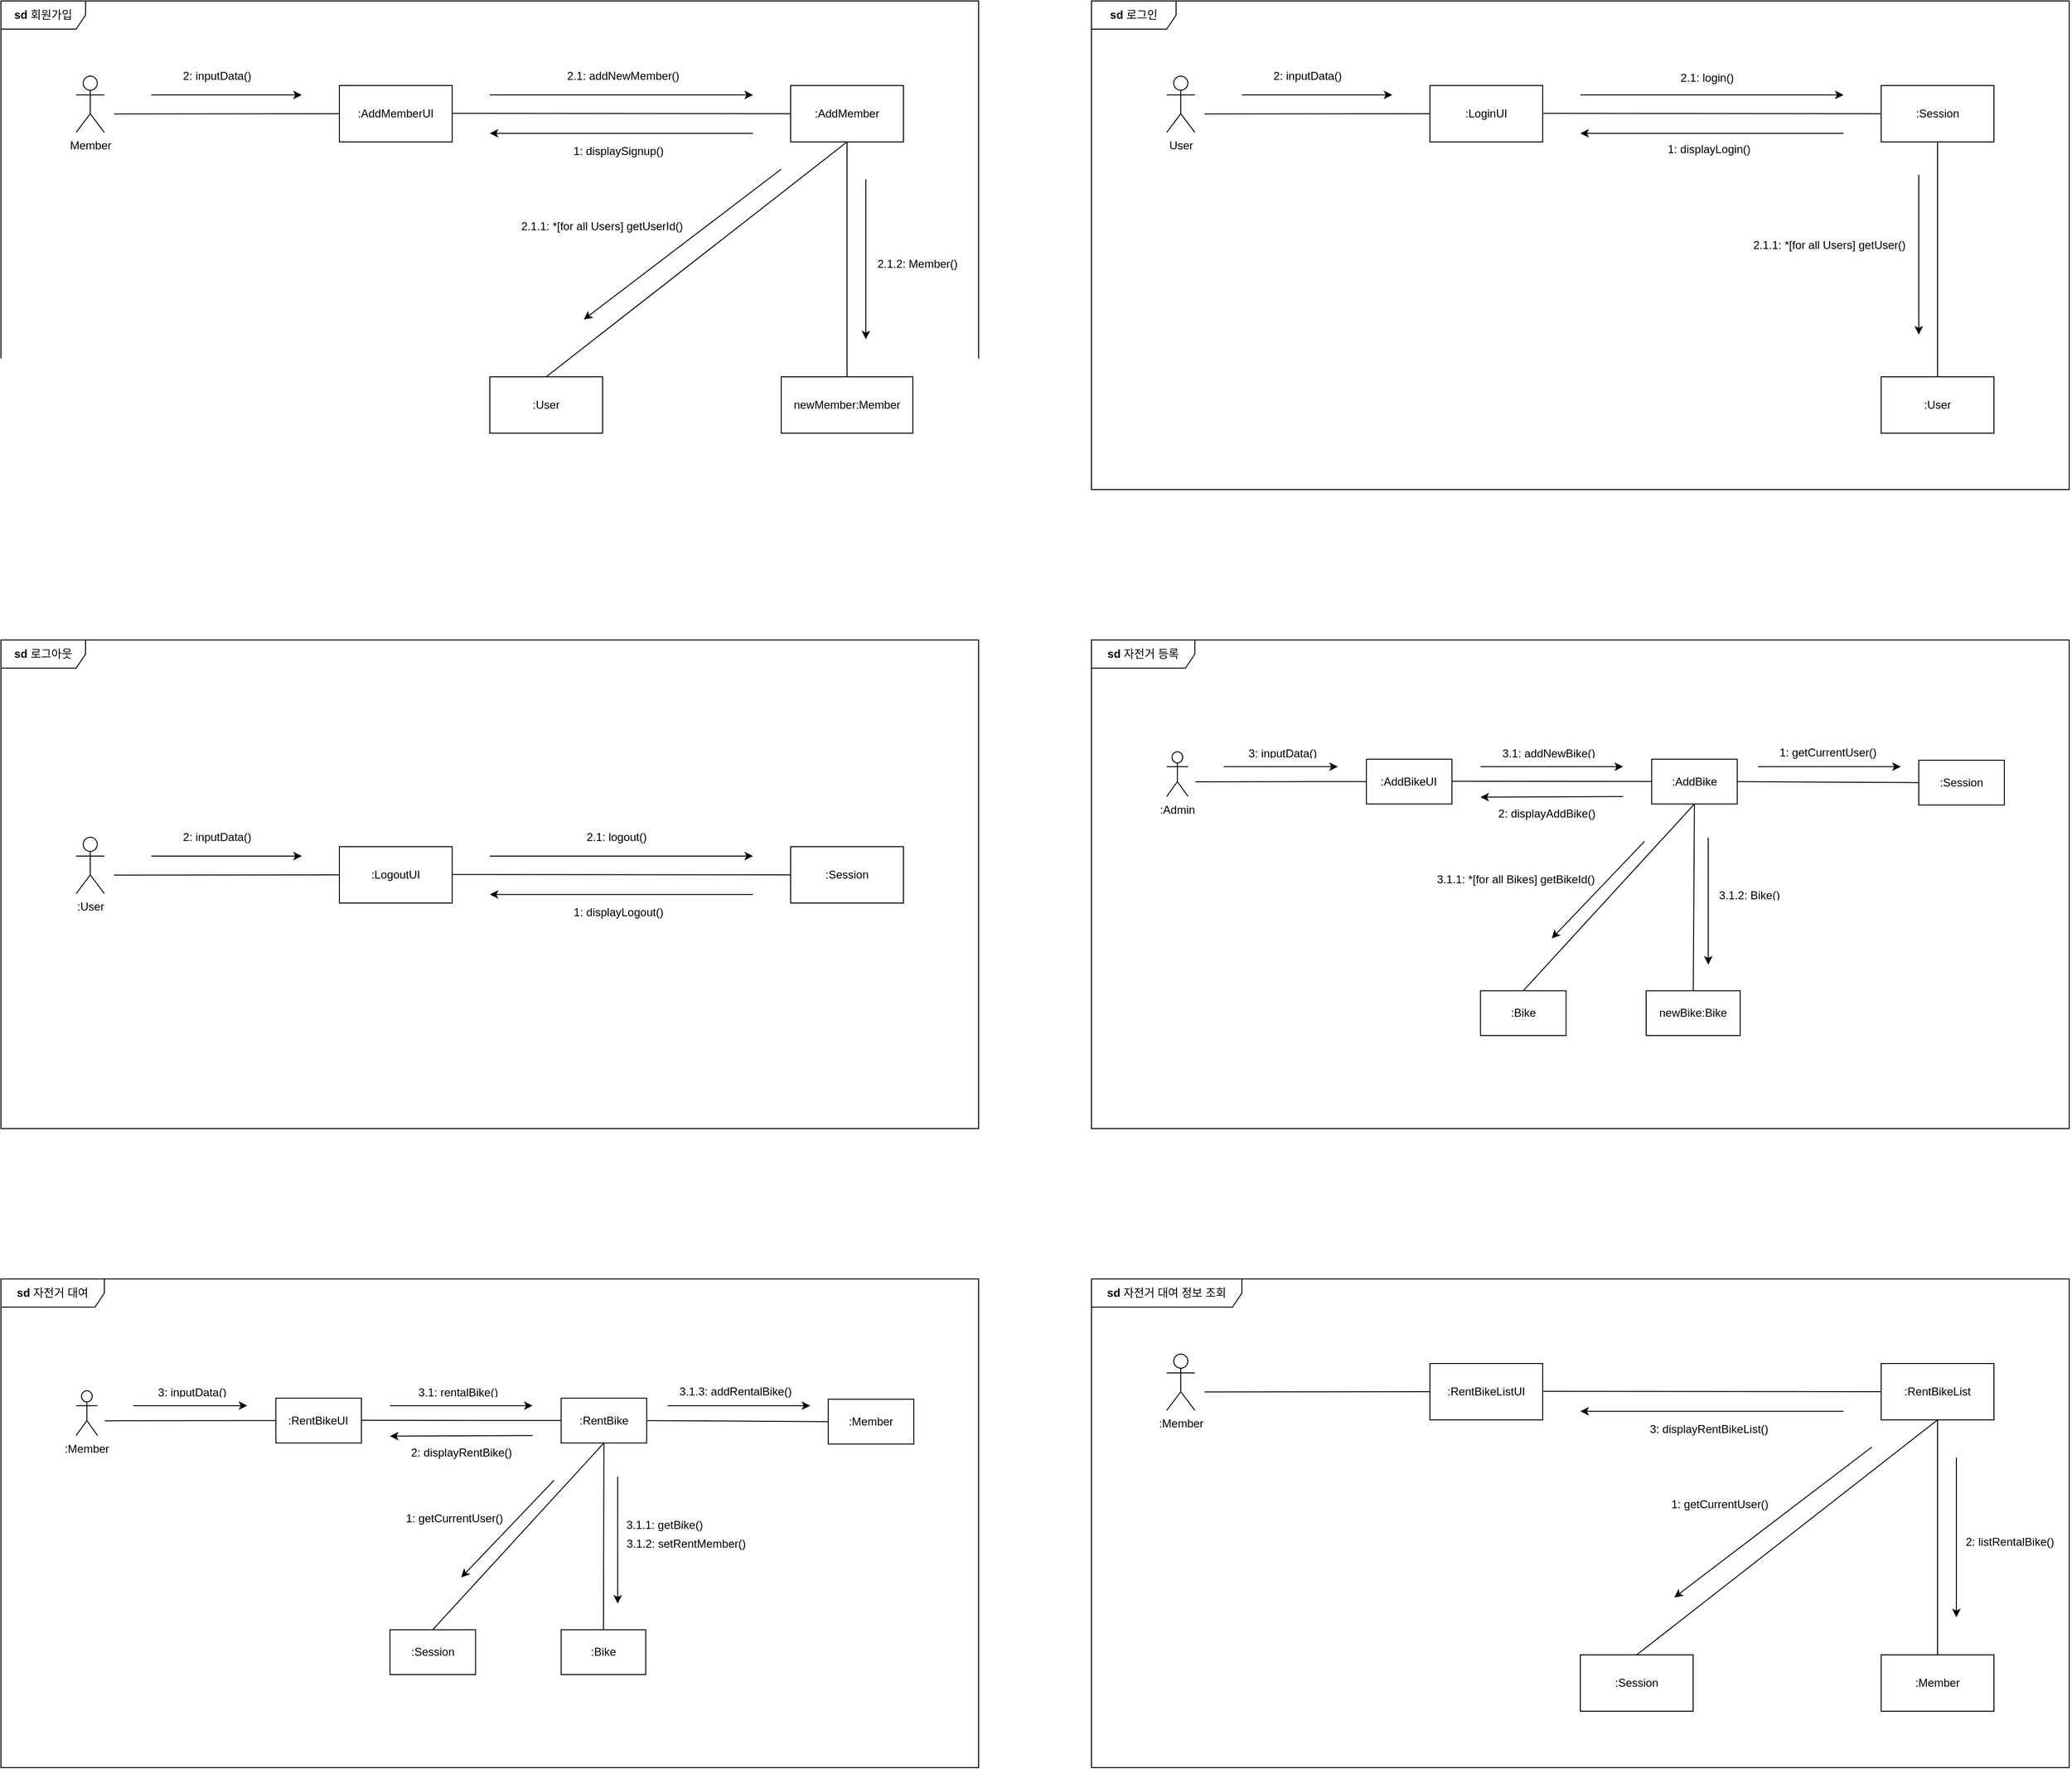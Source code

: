 <mxfile version="27.0.4">
  <diagram name="Page-1" id="929967ad-93f9-6ef4-fab6-5d389245f69c">
    <mxGraphModel dx="3488" dy="2144" grid="1" gridSize="10" guides="1" tooltips="1" connect="1" arrows="1" fold="1" page="1" pageScale="1.5" pageWidth="1700" pageHeight="1500" background="none" math="0" shadow="0">
      <root>
        <mxCell id="0" style=";html=1;" />
        <mxCell id="1" style=";html=1;" parent="0" />
        <mxCell id="5Dsq9sax4IMBlSlcCFGJ-1" value="Member&lt;br&gt;&lt;div&gt;&lt;br&gt;&lt;/div&gt;" style="shape=umlActor;verticalLabelPosition=bottom;verticalAlign=top;html=1;outlineConnect=0;" vertex="1" parent="1">
          <mxGeometry x="240" y="240" width="30" height="60" as="geometry" />
        </mxCell>
        <mxCell id="5Dsq9sax4IMBlSlcCFGJ-3" value=":AddMemberUI" style="rounded=0;whiteSpace=wrap;html=1;" vertex="1" parent="1">
          <mxGeometry x="520" y="250" width="120" height="60" as="geometry" />
        </mxCell>
        <mxCell id="5Dsq9sax4IMBlSlcCFGJ-4" value=":AddMember" style="rounded=0;whiteSpace=wrap;html=1;" vertex="1" parent="1">
          <mxGeometry x="1000" y="250" width="120" height="60" as="geometry" />
        </mxCell>
        <mxCell id="5Dsq9sax4IMBlSlcCFGJ-5" value=":User" style="rounded=0;whiteSpace=wrap;html=1;" vertex="1" parent="1">
          <mxGeometry x="680" y="560" width="120" height="60" as="geometry" />
        </mxCell>
        <mxCell id="5Dsq9sax4IMBlSlcCFGJ-6" value="newMember:Member" style="rounded=0;whiteSpace=wrap;html=1;" vertex="1" parent="1">
          <mxGeometry x="990" y="560" width="140" height="60" as="geometry" />
        </mxCell>
        <mxCell id="5Dsq9sax4IMBlSlcCFGJ-7" value="" style="endArrow=none;html=1;rounded=0;entryX=0.11;entryY=0.285;entryDx=0;entryDy=0;entryPerimeter=0;exitX=0;exitY=0.5;exitDx=0;exitDy=0;" edge="1" parent="1" source="5Dsq9sax4IMBlSlcCFGJ-3">
          <mxGeometry width="50" height="50" relative="1" as="geometry">
            <mxPoint x="630" y="410" as="sourcePoint" />
            <mxPoint x="280.2" y="280.25" as="targetPoint" />
          </mxGeometry>
        </mxCell>
        <mxCell id="5Dsq9sax4IMBlSlcCFGJ-8" value="" style="endArrow=none;html=1;rounded=0;entryX=0.11;entryY=0.285;entryDx=0;entryDy=0;entryPerimeter=0;" edge="1" parent="1" source="5Dsq9sax4IMBlSlcCFGJ-4">
          <mxGeometry width="50" height="50" relative="1" as="geometry">
            <mxPoint x="880" y="279.57" as="sourcePoint" />
            <mxPoint x="640" y="279.57" as="targetPoint" />
          </mxGeometry>
        </mxCell>
        <mxCell id="5Dsq9sax4IMBlSlcCFGJ-9" value="" style="endArrow=none;html=1;rounded=0;entryX=0.5;entryY=0;entryDx=0;entryDy=0;" edge="1" parent="1" target="5Dsq9sax4IMBlSlcCFGJ-5">
          <mxGeometry width="50" height="50" relative="1" as="geometry">
            <mxPoint x="1060" y="310" as="sourcePoint" />
            <mxPoint x="650" y="289.57" as="targetPoint" />
          </mxGeometry>
        </mxCell>
        <mxCell id="5Dsq9sax4IMBlSlcCFGJ-10" value="" style="endArrow=none;html=1;rounded=0;exitX=0.5;exitY=1;exitDx=0;exitDy=0;" edge="1" parent="1" source="5Dsq9sax4IMBlSlcCFGJ-4" target="5Dsq9sax4IMBlSlcCFGJ-6">
          <mxGeometry width="50" height="50" relative="1" as="geometry">
            <mxPoint x="1070" y="320" as="sourcePoint" />
            <mxPoint x="750" y="570" as="targetPoint" />
          </mxGeometry>
        </mxCell>
        <mxCell id="5Dsq9sax4IMBlSlcCFGJ-21" value="" style="endArrow=classic;html=1;rounded=0;movable=1;resizable=1;rotatable=1;deletable=1;editable=1;locked=0;connectable=1;" edge="1" parent="1">
          <mxGeometry width="50" height="50" relative="1" as="geometry">
            <mxPoint x="320" y="260" as="sourcePoint" />
            <mxPoint x="480" y="260" as="targetPoint" />
          </mxGeometry>
        </mxCell>
        <mxCell id="5Dsq9sax4IMBlSlcCFGJ-22" value="" style="endArrow=classic;html=1;rounded=0;movable=1;resizable=1;rotatable=1;deletable=1;editable=1;locked=0;connectable=1;" edge="1" parent="1">
          <mxGeometry width="50" height="50" relative="1" as="geometry">
            <mxPoint x="680" y="260" as="sourcePoint" />
            <mxPoint x="960" y="260" as="targetPoint" />
          </mxGeometry>
        </mxCell>
        <mxCell id="5Dsq9sax4IMBlSlcCFGJ-23" value="" style="endArrow=classic;html=1;rounded=0;movable=1;resizable=1;rotatable=1;deletable=1;editable=1;locked=0;connectable=1;" edge="1" parent="1">
          <mxGeometry width="50" height="50" relative="1" as="geometry">
            <mxPoint x="960" y="300.87" as="sourcePoint" />
            <mxPoint x="680" y="300.87" as="targetPoint" />
          </mxGeometry>
        </mxCell>
        <mxCell id="5Dsq9sax4IMBlSlcCFGJ-24" value="" style="endArrow=classic;html=1;rounded=0;movable=1;resizable=1;rotatable=1;deletable=1;editable=1;locked=0;connectable=1;" edge="1" parent="1">
          <mxGeometry width="50" height="50" relative="1" as="geometry">
            <mxPoint x="990" y="339.0" as="sourcePoint" />
            <mxPoint x="780" y="499" as="targetPoint" />
          </mxGeometry>
        </mxCell>
        <mxCell id="5Dsq9sax4IMBlSlcCFGJ-25" value="" style="endArrow=classic;html=1;rounded=0;movable=1;resizable=1;rotatable=1;deletable=1;editable=1;locked=0;connectable=1;" edge="1" parent="1">
          <mxGeometry width="50" height="50" relative="1" as="geometry">
            <mxPoint x="1080" y="350.0" as="sourcePoint" />
            <mxPoint x="1080" y="520" as="targetPoint" />
          </mxGeometry>
        </mxCell>
        <mxCell id="5Dsq9sax4IMBlSlcCFGJ-28" value="&lt;b&gt;sd &lt;/b&gt;회원가입" style="shape=umlFrame;whiteSpace=wrap;html=1;pointerEvents=0;width=90;height=30;" vertex="1" parent="1">
          <mxGeometry x="160" y="160" width="1040" height="520" as="geometry" />
        </mxCell>
        <UserObject label="2: inputData()" placeholders="1" name="Variable" id="5Dsq9sax4IMBlSlcCFGJ-29">
          <mxCell style="text;html=1;strokeColor=none;fillColor=none;align=center;verticalAlign=middle;whiteSpace=wrap;overflow=hidden;" vertex="1" parent="1">
            <mxGeometry x="350" y="230" width="80" height="20" as="geometry" />
          </mxCell>
        </UserObject>
        <UserObject label="2.1: addNewMember()" placeholders="1" name="Variable" id="5Dsq9sax4IMBlSlcCFGJ-31">
          <mxCell style="text;html=1;strokeColor=none;fillColor=none;align=center;verticalAlign=middle;whiteSpace=wrap;overflow=hidden;" vertex="1" parent="1">
            <mxGeometry x="757" y="230" width="130" height="20" as="geometry" />
          </mxCell>
        </UserObject>
        <UserObject label="1: displaySignup()" placeholders="1" name="Variable" id="5Dsq9sax4IMBlSlcCFGJ-33">
          <mxCell style="text;html=1;strokeColor=none;fillColor=none;align=center;verticalAlign=middle;whiteSpace=wrap;overflow=hidden;" vertex="1" parent="1">
            <mxGeometry x="752" y="310" width="130" height="20" as="geometry" />
          </mxCell>
        </UserObject>
        <UserObject label="2.1.1: *[for all Users] getUserId()" placeholders="1" name="Variable" id="5Dsq9sax4IMBlSlcCFGJ-35">
          <mxCell style="text;html=1;strokeColor=none;fillColor=none;align=center;verticalAlign=middle;whiteSpace=wrap;overflow=hidden;" vertex="1" parent="1">
            <mxGeometry x="712" y="390" width="175" height="20" as="geometry" />
          </mxCell>
        </UserObject>
        <UserObject label="2.1.2: Member()" placeholders="1" name="Variable" id="5Dsq9sax4IMBlSlcCFGJ-38">
          <mxCell style="text;html=1;strokeColor=none;fillColor=none;align=center;verticalAlign=middle;whiteSpace=wrap;overflow=hidden;" vertex="1" parent="1">
            <mxGeometry x="1070" y="430" width="130" height="20" as="geometry" />
          </mxCell>
        </UserObject>
        <mxCell id="5Dsq9sax4IMBlSlcCFGJ-85" value="User&lt;br&gt;&lt;div&gt;&lt;br&gt;&lt;/div&gt;" style="shape=umlActor;verticalLabelPosition=bottom;verticalAlign=top;html=1;outlineConnect=0;" vertex="1" parent="1">
          <mxGeometry x="1400" y="240" width="30" height="60" as="geometry" />
        </mxCell>
        <mxCell id="5Dsq9sax4IMBlSlcCFGJ-86" value=":LoginUI" style="rounded=0;whiteSpace=wrap;html=1;" vertex="1" parent="1">
          <mxGeometry x="1680" y="250" width="120" height="60" as="geometry" />
        </mxCell>
        <mxCell id="5Dsq9sax4IMBlSlcCFGJ-87" value=":Session" style="rounded=0;whiteSpace=wrap;html=1;" vertex="1" parent="1">
          <mxGeometry x="2160" y="250" width="120" height="60" as="geometry" />
        </mxCell>
        <mxCell id="5Dsq9sax4IMBlSlcCFGJ-89" value=":User" style="rounded=0;whiteSpace=wrap;html=1;" vertex="1" parent="1">
          <mxGeometry x="2160" y="560" width="120" height="60" as="geometry" />
        </mxCell>
        <mxCell id="5Dsq9sax4IMBlSlcCFGJ-90" value="" style="endArrow=none;html=1;rounded=0;entryX=0.11;entryY=0.285;entryDx=0;entryDy=0;entryPerimeter=0;exitX=0;exitY=0.5;exitDx=0;exitDy=0;" edge="1" parent="1" source="5Dsq9sax4IMBlSlcCFGJ-86">
          <mxGeometry width="50" height="50" relative="1" as="geometry">
            <mxPoint x="1790" y="410" as="sourcePoint" />
            <mxPoint x="1440.2" y="280.25" as="targetPoint" />
          </mxGeometry>
        </mxCell>
        <mxCell id="5Dsq9sax4IMBlSlcCFGJ-91" value="" style="endArrow=none;html=1;rounded=0;entryX=0.11;entryY=0.285;entryDx=0;entryDy=0;entryPerimeter=0;" edge="1" parent="1" source="5Dsq9sax4IMBlSlcCFGJ-87">
          <mxGeometry width="50" height="50" relative="1" as="geometry">
            <mxPoint x="2040" y="279.57" as="sourcePoint" />
            <mxPoint x="1800" y="279.57" as="targetPoint" />
          </mxGeometry>
        </mxCell>
        <mxCell id="5Dsq9sax4IMBlSlcCFGJ-93" value="" style="endArrow=none;html=1;rounded=0;exitX=0.5;exitY=1;exitDx=0;exitDy=0;" edge="1" parent="1" source="5Dsq9sax4IMBlSlcCFGJ-87" target="5Dsq9sax4IMBlSlcCFGJ-89">
          <mxGeometry width="50" height="50" relative="1" as="geometry">
            <mxPoint x="2230" y="320" as="sourcePoint" />
            <mxPoint x="1910" y="570" as="targetPoint" />
          </mxGeometry>
        </mxCell>
        <mxCell id="5Dsq9sax4IMBlSlcCFGJ-94" value="" style="endArrow=classic;html=1;rounded=0;movable=1;resizable=1;rotatable=1;deletable=1;editable=1;locked=0;connectable=1;" edge="1" parent="1">
          <mxGeometry width="50" height="50" relative="1" as="geometry">
            <mxPoint x="1480" y="260" as="sourcePoint" />
            <mxPoint x="1640" y="260" as="targetPoint" />
          </mxGeometry>
        </mxCell>
        <mxCell id="5Dsq9sax4IMBlSlcCFGJ-95" value="" style="endArrow=classic;html=1;rounded=0;movable=1;resizable=1;rotatable=1;deletable=1;editable=1;locked=0;connectable=1;" edge="1" parent="1">
          <mxGeometry width="50" height="50" relative="1" as="geometry">
            <mxPoint x="1840" y="260" as="sourcePoint" />
            <mxPoint x="2120" y="260" as="targetPoint" />
          </mxGeometry>
        </mxCell>
        <mxCell id="5Dsq9sax4IMBlSlcCFGJ-96" value="" style="endArrow=classic;html=1;rounded=0;movable=1;resizable=1;rotatable=1;deletable=1;editable=1;locked=0;connectable=1;" edge="1" parent="1">
          <mxGeometry width="50" height="50" relative="1" as="geometry">
            <mxPoint x="2120" y="300.87" as="sourcePoint" />
            <mxPoint x="1840" y="300.87" as="targetPoint" />
          </mxGeometry>
        </mxCell>
        <mxCell id="5Dsq9sax4IMBlSlcCFGJ-98" value="" style="endArrow=classic;html=1;rounded=0;movable=1;resizable=1;rotatable=1;deletable=1;editable=1;locked=0;connectable=1;" edge="1" parent="1">
          <mxGeometry width="50" height="50" relative="1" as="geometry">
            <mxPoint x="2200" y="345.0" as="sourcePoint" />
            <mxPoint x="2200" y="515" as="targetPoint" />
          </mxGeometry>
        </mxCell>
        <mxCell id="5Dsq9sax4IMBlSlcCFGJ-99" value="&lt;b&gt;sd &lt;/b&gt;로그인" style="shape=umlFrame;whiteSpace=wrap;html=1;pointerEvents=0;width=90;height=30;" vertex="1" parent="1">
          <mxGeometry x="1320" y="160" width="1040" height="520" as="geometry" />
        </mxCell>
        <UserObject label="2: inputData()" placeholders="1" name="Variable" id="5Dsq9sax4IMBlSlcCFGJ-100">
          <mxCell style="text;html=1;strokeColor=none;fillColor=none;align=center;verticalAlign=middle;whiteSpace=wrap;overflow=hidden;" vertex="1" parent="1">
            <mxGeometry x="1510" y="230" width="80" height="20" as="geometry" />
          </mxCell>
        </UserObject>
        <UserObject label="2.1: login()" placeholders="1" name="Variable" id="5Dsq9sax4IMBlSlcCFGJ-101">
          <mxCell style="text;html=1;strokeColor=none;fillColor=none;align=center;verticalAlign=middle;whiteSpace=wrap;overflow=hidden;" vertex="1" parent="1">
            <mxGeometry x="1910" y="232" width="130" height="20" as="geometry" />
          </mxCell>
        </UserObject>
        <UserObject label="1: displayLogin()" placeholders="1" name="Variable" id="5Dsq9sax4IMBlSlcCFGJ-102">
          <mxCell style="text;html=1;strokeColor=none;fillColor=none;align=center;verticalAlign=middle;whiteSpace=wrap;overflow=hidden;" vertex="1" parent="1">
            <mxGeometry x="1912" y="308" width="130" height="20" as="geometry" />
          </mxCell>
        </UserObject>
        <UserObject label="2.1.1: *[for all Users] getUser()" placeholders="1" name="Variable" id="5Dsq9sax4IMBlSlcCFGJ-104">
          <mxCell style="text;html=1;strokeColor=none;fillColor=none;align=center;verticalAlign=middle;whiteSpace=wrap;overflow=hidden;" vertex="1" parent="1">
            <mxGeometry x="2020" y="410" width="170" height="20" as="geometry" />
          </mxCell>
        </UserObject>
        <mxCell id="5Dsq9sax4IMBlSlcCFGJ-105" value=":User&lt;br&gt;&lt;div&gt;&lt;br&gt;&lt;/div&gt;" style="shape=umlActor;verticalLabelPosition=bottom;verticalAlign=top;html=1;outlineConnect=0;" vertex="1" parent="1">
          <mxGeometry x="240" y="1050" width="30" height="60" as="geometry" />
        </mxCell>
        <mxCell id="5Dsq9sax4IMBlSlcCFGJ-106" value=":LogoutUI" style="rounded=0;whiteSpace=wrap;html=1;" vertex="1" parent="1">
          <mxGeometry x="520" y="1060" width="120" height="60" as="geometry" />
        </mxCell>
        <mxCell id="5Dsq9sax4IMBlSlcCFGJ-107" value=":Session" style="rounded=0;whiteSpace=wrap;html=1;" vertex="1" parent="1">
          <mxGeometry x="1000" y="1060" width="120" height="60" as="geometry" />
        </mxCell>
        <mxCell id="5Dsq9sax4IMBlSlcCFGJ-109" value="" style="endArrow=none;html=1;rounded=0;entryX=0.11;entryY=0.285;entryDx=0;entryDy=0;entryPerimeter=0;exitX=0;exitY=0.5;exitDx=0;exitDy=0;" edge="1" parent="1" source="5Dsq9sax4IMBlSlcCFGJ-106">
          <mxGeometry width="50" height="50" relative="1" as="geometry">
            <mxPoint x="630" y="1220" as="sourcePoint" />
            <mxPoint x="280.2" y="1090.25" as="targetPoint" />
          </mxGeometry>
        </mxCell>
        <mxCell id="5Dsq9sax4IMBlSlcCFGJ-110" value="" style="endArrow=none;html=1;rounded=0;entryX=0.11;entryY=0.285;entryDx=0;entryDy=0;entryPerimeter=0;" edge="1" parent="1" source="5Dsq9sax4IMBlSlcCFGJ-107">
          <mxGeometry width="50" height="50" relative="1" as="geometry">
            <mxPoint x="880" y="1089.57" as="sourcePoint" />
            <mxPoint x="640" y="1089.57" as="targetPoint" />
          </mxGeometry>
        </mxCell>
        <mxCell id="5Dsq9sax4IMBlSlcCFGJ-112" value="" style="endArrow=classic;html=1;rounded=0;movable=1;resizable=1;rotatable=1;deletable=1;editable=1;locked=0;connectable=1;" edge="1" parent="1">
          <mxGeometry width="50" height="50" relative="1" as="geometry">
            <mxPoint x="320" y="1070" as="sourcePoint" />
            <mxPoint x="480" y="1070" as="targetPoint" />
          </mxGeometry>
        </mxCell>
        <mxCell id="5Dsq9sax4IMBlSlcCFGJ-113" value="" style="endArrow=classic;html=1;rounded=0;movable=1;resizable=1;rotatable=1;deletable=1;editable=1;locked=0;connectable=1;" edge="1" parent="1">
          <mxGeometry width="50" height="50" relative="1" as="geometry">
            <mxPoint x="680" y="1070" as="sourcePoint" />
            <mxPoint x="960" y="1070" as="targetPoint" />
          </mxGeometry>
        </mxCell>
        <mxCell id="5Dsq9sax4IMBlSlcCFGJ-114" value="" style="endArrow=classic;html=1;rounded=0;movable=1;resizable=1;rotatable=1;deletable=1;editable=1;locked=0;connectable=1;" edge="1" parent="1">
          <mxGeometry width="50" height="50" relative="1" as="geometry">
            <mxPoint x="960" y="1110.87" as="sourcePoint" />
            <mxPoint x="680" y="1110.87" as="targetPoint" />
          </mxGeometry>
        </mxCell>
        <mxCell id="5Dsq9sax4IMBlSlcCFGJ-116" value="&lt;b&gt;sd &lt;/b&gt;로그아웃" style="shape=umlFrame;whiteSpace=wrap;html=1;pointerEvents=0;width=90;height=30;" vertex="1" parent="1">
          <mxGeometry x="160" y="840" width="1040" height="520" as="geometry" />
        </mxCell>
        <UserObject label="2: inputData()" placeholders="1" name="Variable" id="5Dsq9sax4IMBlSlcCFGJ-117">
          <mxCell style="text;html=1;strokeColor=none;fillColor=none;align=center;verticalAlign=middle;whiteSpace=wrap;overflow=hidden;" vertex="1" parent="1">
            <mxGeometry x="350" y="1040" width="80" height="20" as="geometry" />
          </mxCell>
        </UserObject>
        <UserObject label="2.1: logout()" placeholders="1" name="Variable" id="5Dsq9sax4IMBlSlcCFGJ-118">
          <mxCell style="text;html=1;strokeColor=none;fillColor=none;align=center;verticalAlign=middle;whiteSpace=wrap;overflow=hidden;" vertex="1" parent="1">
            <mxGeometry x="750" y="1040" width="130" height="20" as="geometry" />
          </mxCell>
        </UserObject>
        <UserObject label="1: displayLogout()" placeholders="1" name="Variable" id="5Dsq9sax4IMBlSlcCFGJ-119">
          <mxCell style="text;html=1;strokeColor=none;fillColor=none;align=center;verticalAlign=middle;whiteSpace=wrap;overflow=hidden;" vertex="1" parent="1">
            <mxGeometry x="752" y="1120" width="130" height="20" as="geometry" />
          </mxCell>
        </UserObject>
        <mxCell id="5Dsq9sax4IMBlSlcCFGJ-148" value="" style="group" vertex="1" connectable="0" parent="1">
          <mxGeometry x="1400" y="951" width="660" height="310" as="geometry" />
        </mxCell>
        <mxCell id="5Dsq9sax4IMBlSlcCFGJ-123" value="&lt;div&gt;:Admin&lt;/div&gt;" style="shape=umlActor;verticalLabelPosition=bottom;verticalAlign=top;html=1;outlineConnect=0;" vertex="1" parent="5Dsq9sax4IMBlSlcCFGJ-148">
          <mxGeometry y="7.949" width="22.759" height="47.692" as="geometry" />
        </mxCell>
        <mxCell id="5Dsq9sax4IMBlSlcCFGJ-124" value=":AddBikeUI" style="rounded=0;whiteSpace=wrap;html=1;" vertex="1" parent="5Dsq9sax4IMBlSlcCFGJ-148">
          <mxGeometry x="212.414" y="15.897" width="91.034" height="47.692" as="geometry" />
        </mxCell>
        <mxCell id="5Dsq9sax4IMBlSlcCFGJ-125" value=":AddBike" style="rounded=0;whiteSpace=wrap;html=1;" vertex="1" parent="5Dsq9sax4IMBlSlcCFGJ-148">
          <mxGeometry x="515.862" y="15.897" width="91.034" height="47.692" as="geometry" />
        </mxCell>
        <mxCell id="5Dsq9sax4IMBlSlcCFGJ-126" value=":Bike" style="rounded=0;whiteSpace=wrap;html=1;" vertex="1" parent="5Dsq9sax4IMBlSlcCFGJ-148">
          <mxGeometry x="333.793" y="262.308" width="91.034" height="47.692" as="geometry" />
        </mxCell>
        <mxCell id="5Dsq9sax4IMBlSlcCFGJ-127" value="newBike:Bike" style="rounded=0;whiteSpace=wrap;html=1;" vertex="1" parent="5Dsq9sax4IMBlSlcCFGJ-148">
          <mxGeometry x="510" y="262.31" width="100" height="47.69" as="geometry" />
        </mxCell>
        <mxCell id="5Dsq9sax4IMBlSlcCFGJ-128" value="" style="endArrow=none;html=1;rounded=0;entryX=0.11;entryY=0.285;entryDx=0;entryDy=0;entryPerimeter=0;exitX=0;exitY=0.5;exitDx=0;exitDy=0;" edge="1" parent="5Dsq9sax4IMBlSlcCFGJ-148" source="5Dsq9sax4IMBlSlcCFGJ-124">
          <mxGeometry width="50" height="50" relative="1" as="geometry">
            <mxPoint x="295.862" y="143.077" as="sourcePoint" />
            <mxPoint x="30.497" y="39.942" as="targetPoint" />
          </mxGeometry>
        </mxCell>
        <mxCell id="5Dsq9sax4IMBlSlcCFGJ-129" value="" style="endArrow=none;html=1;rounded=0;entryX=0.11;entryY=0.285;entryDx=0;entryDy=0;entryPerimeter=0;" edge="1" parent="5Dsq9sax4IMBlSlcCFGJ-148" source="5Dsq9sax4IMBlSlcCFGJ-125">
          <mxGeometry width="50" height="50" relative="1" as="geometry">
            <mxPoint x="485.517" y="39.402" as="sourcePoint" />
            <mxPoint x="303.448" y="39.402" as="targetPoint" />
          </mxGeometry>
        </mxCell>
        <mxCell id="5Dsq9sax4IMBlSlcCFGJ-130" value="" style="endArrow=none;html=1;rounded=0;entryX=0.5;entryY=0;entryDx=0;entryDy=0;" edge="1" parent="5Dsq9sax4IMBlSlcCFGJ-148" target="5Dsq9sax4IMBlSlcCFGJ-126">
          <mxGeometry width="50" height="50" relative="1" as="geometry">
            <mxPoint x="561.379" y="63.59" as="sourcePoint" />
            <mxPoint x="311.034" y="47.351" as="targetPoint" />
          </mxGeometry>
        </mxCell>
        <mxCell id="5Dsq9sax4IMBlSlcCFGJ-131" value="" style="endArrow=none;html=1;rounded=0;exitX=0.5;exitY=1;exitDx=0;exitDy=0;" edge="1" parent="5Dsq9sax4IMBlSlcCFGJ-148" source="5Dsq9sax4IMBlSlcCFGJ-125" target="5Dsq9sax4IMBlSlcCFGJ-127">
          <mxGeometry width="50" height="50" relative="1" as="geometry">
            <mxPoint x="629.655" y="71.538" as="sourcePoint" />
            <mxPoint x="386.897" y="270.256" as="targetPoint" />
          </mxGeometry>
        </mxCell>
        <mxCell id="5Dsq9sax4IMBlSlcCFGJ-132" value="" style="endArrow=classic;html=1;rounded=0;movable=1;resizable=1;rotatable=1;deletable=1;editable=1;locked=0;connectable=1;" edge="1" parent="5Dsq9sax4IMBlSlcCFGJ-148">
          <mxGeometry width="50" height="50" relative="1" as="geometry">
            <mxPoint x="60.69" y="23.846" as="sourcePoint" />
            <mxPoint x="182.069" y="23.846" as="targetPoint" />
          </mxGeometry>
        </mxCell>
        <mxCell id="5Dsq9sax4IMBlSlcCFGJ-133" value="" style="endArrow=classic;html=1;rounded=0;movable=1;resizable=1;rotatable=1;deletable=1;editable=1;locked=0;connectable=1;" edge="1" parent="5Dsq9sax4IMBlSlcCFGJ-148">
          <mxGeometry width="50" height="50" relative="1" as="geometry">
            <mxPoint x="333.793" y="23.846" as="sourcePoint" />
            <mxPoint x="485.517" y="23.846" as="targetPoint" />
          </mxGeometry>
        </mxCell>
        <mxCell id="5Dsq9sax4IMBlSlcCFGJ-134" value="" style="endArrow=classic;html=1;rounded=0;movable=1;resizable=1;rotatable=1;deletable=1;editable=1;locked=0;connectable=1;" edge="1" parent="5Dsq9sax4IMBlSlcCFGJ-148">
          <mxGeometry width="50" height="50" relative="1" as="geometry">
            <mxPoint x="485.517" y="55.641" as="sourcePoint" />
            <mxPoint x="333.793" y="56.332" as="targetPoint" />
          </mxGeometry>
        </mxCell>
        <mxCell id="5Dsq9sax4IMBlSlcCFGJ-135" value="" style="endArrow=classic;html=1;rounded=0;movable=1;resizable=1;rotatable=1;deletable=1;editable=1;locked=0;connectable=1;" edge="1" parent="5Dsq9sax4IMBlSlcCFGJ-148">
          <mxGeometry width="50" height="50" relative="1" as="geometry">
            <mxPoint x="508.276" y="103.333" as="sourcePoint" />
            <mxPoint x="409.655" y="206.667" as="targetPoint" />
          </mxGeometry>
        </mxCell>
        <mxCell id="5Dsq9sax4IMBlSlcCFGJ-136" value="" style="endArrow=classic;html=1;rounded=0;movable=1;resizable=1;rotatable=1;deletable=1;editable=1;locked=0;connectable=1;" edge="1" parent="5Dsq9sax4IMBlSlcCFGJ-148">
          <mxGeometry width="50" height="50" relative="1" as="geometry">
            <mxPoint x="576.059" y="99.359" as="sourcePoint" />
            <mxPoint x="576.059" y="234.487" as="targetPoint" />
          </mxGeometry>
        </mxCell>
        <UserObject label="3: inputData()" placeholders="1" name="Variable" id="5Dsq9sax4IMBlSlcCFGJ-138">
          <mxCell style="text;html=1;strokeColor=none;fillColor=none;align=center;verticalAlign=middle;whiteSpace=wrap;overflow=hidden;" vertex="1" parent="5Dsq9sax4IMBlSlcCFGJ-148">
            <mxGeometry x="80" width="86.55" height="15.9" as="geometry" />
          </mxCell>
        </UserObject>
        <UserObject label="3.1: addNewBike()" placeholders="1" name="Variable" id="5Dsq9sax4IMBlSlcCFGJ-139">
          <mxCell style="text;html=1;strokeColor=none;fillColor=none;align=center;verticalAlign=middle;whiteSpace=wrap;overflow=hidden;" vertex="1" parent="5Dsq9sax4IMBlSlcCFGJ-148">
            <mxGeometry x="350" width="112.76" height="15.9" as="geometry" />
          </mxCell>
        </UserObject>
        <UserObject label="2: displayAddBike()" placeholders="1" name="Variable" id="5Dsq9sax4IMBlSlcCFGJ-140">
          <mxCell style="text;html=1;strokeColor=none;fillColor=none;align=center;verticalAlign=middle;whiteSpace=wrap;overflow=hidden;" vertex="1" parent="5Dsq9sax4IMBlSlcCFGJ-148">
            <mxGeometry x="350" y="60.59" width="108.97" height="26.41" as="geometry" />
          </mxCell>
        </UserObject>
        <UserObject label="3.1.1: *[for all Bikes] getBikeId()" placeholders="1" name="Variable" id="5Dsq9sax4IMBlSlcCFGJ-141">
          <mxCell style="text;html=1;strokeColor=none;fillColor=none;align=center;verticalAlign=middle;whiteSpace=wrap;overflow=hidden;" vertex="1" parent="5Dsq9sax4IMBlSlcCFGJ-148">
            <mxGeometry x="281.38" y="131.13" width="181.38" height="24.87" as="geometry" />
          </mxCell>
        </UserObject>
        <UserObject label="3.1.2: Bike()" placeholders="1" name="Variable" id="5Dsq9sax4IMBlSlcCFGJ-142">
          <mxCell style="text;html=1;strokeColor=none;fillColor=none;align=center;verticalAlign=middle;whiteSpace=wrap;overflow=hidden;" vertex="1" parent="5Dsq9sax4IMBlSlcCFGJ-148">
            <mxGeometry x="582.138" y="151.034" width="75.862" height="15.897" as="geometry" />
          </mxCell>
        </UserObject>
        <mxCell id="5Dsq9sax4IMBlSlcCFGJ-150" value=":Session" style="rounded=0;whiteSpace=wrap;html=1;" vertex="1" parent="1">
          <mxGeometry x="2200.002" y="967.997" width="91.034" height="47.692" as="geometry" />
        </mxCell>
        <mxCell id="5Dsq9sax4IMBlSlcCFGJ-152" value="" style="endArrow=none;html=1;rounded=0;entryX=1;entryY=0.5;entryDx=0;entryDy=0;exitX=0;exitY=0.5;exitDx=0;exitDy=0;" edge="1" parent="1" source="5Dsq9sax4IMBlSlcCFGJ-150" target="5Dsq9sax4IMBlSlcCFGJ-125">
          <mxGeometry width="50" height="50" relative="1" as="geometry">
            <mxPoint x="2200" y="989" as="sourcePoint" />
            <mxPoint x="2009.998" y="989.412" as="targetPoint" />
          </mxGeometry>
        </mxCell>
        <mxCell id="5Dsq9sax4IMBlSlcCFGJ-153" value="" style="endArrow=classic;html=1;rounded=0;movable=1;resizable=1;rotatable=1;deletable=1;editable=1;locked=0;connectable=1;" edge="1" parent="1">
          <mxGeometry width="50" height="50" relative="1" as="geometry">
            <mxPoint x="2029.133" y="974.846" as="sourcePoint" />
            <mxPoint x="2180.857" y="974.846" as="targetPoint" />
          </mxGeometry>
        </mxCell>
        <UserObject label="1: getCurrentUser()" placeholders="1" name="Variable" id="5Dsq9sax4IMBlSlcCFGJ-154">
          <mxCell style="text;html=1;strokeColor=none;fillColor=none;align=center;verticalAlign=middle;whiteSpace=wrap;overflow=hidden;" vertex="1" parent="1">
            <mxGeometry x="2042.34" y="950" width="122.76" height="19.9" as="geometry" />
          </mxCell>
        </UserObject>
        <mxCell id="5Dsq9sax4IMBlSlcCFGJ-156" value="&lt;b&gt;sd &lt;/b&gt;자전거 등록" style="shape=umlFrame;whiteSpace=wrap;html=1;pointerEvents=0;width=110;height=30;" vertex="1" parent="1">
          <mxGeometry x="1320" y="840" width="1040" height="520" as="geometry" />
        </mxCell>
        <mxCell id="5Dsq9sax4IMBlSlcCFGJ-157" value="" style="group" vertex="1" connectable="0" parent="1">
          <mxGeometry x="240" y="1631" width="670" height="310" as="geometry" />
        </mxCell>
        <mxCell id="5Dsq9sax4IMBlSlcCFGJ-158" value="&lt;div&gt;:Member&lt;/div&gt;" style="shape=umlActor;verticalLabelPosition=bottom;verticalAlign=top;html=1;outlineConnect=0;" vertex="1" parent="5Dsq9sax4IMBlSlcCFGJ-157">
          <mxGeometry y="7.949" width="22.759" height="47.692" as="geometry" />
        </mxCell>
        <mxCell id="5Dsq9sax4IMBlSlcCFGJ-159" value=":RentBikeUI" style="rounded=0;whiteSpace=wrap;html=1;" vertex="1" parent="5Dsq9sax4IMBlSlcCFGJ-157">
          <mxGeometry x="212.414" y="15.897" width="91.034" height="47.692" as="geometry" />
        </mxCell>
        <mxCell id="5Dsq9sax4IMBlSlcCFGJ-160" value=":RentBike" style="rounded=0;whiteSpace=wrap;html=1;" vertex="1" parent="5Dsq9sax4IMBlSlcCFGJ-157">
          <mxGeometry x="515.862" y="15.897" width="91.034" height="47.692" as="geometry" />
        </mxCell>
        <mxCell id="5Dsq9sax4IMBlSlcCFGJ-161" value=":Session" style="rounded=0;whiteSpace=wrap;html=1;" vertex="1" parent="5Dsq9sax4IMBlSlcCFGJ-157">
          <mxGeometry x="333.793" y="262.308" width="91.034" height="47.692" as="geometry" />
        </mxCell>
        <mxCell id="5Dsq9sax4IMBlSlcCFGJ-162" value=":Bike" style="rounded=0;whiteSpace=wrap;html=1;" vertex="1" parent="5Dsq9sax4IMBlSlcCFGJ-157">
          <mxGeometry x="515.86" y="262.31" width="90" height="47.69" as="geometry" />
        </mxCell>
        <mxCell id="5Dsq9sax4IMBlSlcCFGJ-163" value="" style="endArrow=none;html=1;rounded=0;entryX=0.11;entryY=0.285;entryDx=0;entryDy=0;entryPerimeter=0;exitX=0;exitY=0.5;exitDx=0;exitDy=0;" edge="1" parent="5Dsq9sax4IMBlSlcCFGJ-157" source="5Dsq9sax4IMBlSlcCFGJ-159">
          <mxGeometry width="50" height="50" relative="1" as="geometry">
            <mxPoint x="295.862" y="143.077" as="sourcePoint" />
            <mxPoint x="30.497" y="39.942" as="targetPoint" />
          </mxGeometry>
        </mxCell>
        <mxCell id="5Dsq9sax4IMBlSlcCFGJ-164" value="" style="endArrow=none;html=1;rounded=0;entryX=0.11;entryY=0.285;entryDx=0;entryDy=0;entryPerimeter=0;" edge="1" parent="5Dsq9sax4IMBlSlcCFGJ-157" source="5Dsq9sax4IMBlSlcCFGJ-160">
          <mxGeometry width="50" height="50" relative="1" as="geometry">
            <mxPoint x="485.517" y="39.402" as="sourcePoint" />
            <mxPoint x="303.448" y="39.402" as="targetPoint" />
          </mxGeometry>
        </mxCell>
        <mxCell id="5Dsq9sax4IMBlSlcCFGJ-165" value="" style="endArrow=none;html=1;rounded=0;entryX=0.5;entryY=0;entryDx=0;entryDy=0;" edge="1" parent="5Dsq9sax4IMBlSlcCFGJ-157" target="5Dsq9sax4IMBlSlcCFGJ-161">
          <mxGeometry width="50" height="50" relative="1" as="geometry">
            <mxPoint x="561.379" y="63.59" as="sourcePoint" />
            <mxPoint x="311.034" y="47.351" as="targetPoint" />
          </mxGeometry>
        </mxCell>
        <mxCell id="5Dsq9sax4IMBlSlcCFGJ-166" value="" style="endArrow=none;html=1;rounded=0;exitX=0.5;exitY=1;exitDx=0;exitDy=0;" edge="1" parent="5Dsq9sax4IMBlSlcCFGJ-157" source="5Dsq9sax4IMBlSlcCFGJ-160" target="5Dsq9sax4IMBlSlcCFGJ-162">
          <mxGeometry width="50" height="50" relative="1" as="geometry">
            <mxPoint x="629.655" y="71.538" as="sourcePoint" />
            <mxPoint x="386.897" y="270.256" as="targetPoint" />
          </mxGeometry>
        </mxCell>
        <mxCell id="5Dsq9sax4IMBlSlcCFGJ-167" value="" style="endArrow=classic;html=1;rounded=0;movable=1;resizable=1;rotatable=1;deletable=1;editable=1;locked=0;connectable=1;" edge="1" parent="5Dsq9sax4IMBlSlcCFGJ-157">
          <mxGeometry width="50" height="50" relative="1" as="geometry">
            <mxPoint x="60.69" y="23.846" as="sourcePoint" />
            <mxPoint x="182.069" y="23.846" as="targetPoint" />
          </mxGeometry>
        </mxCell>
        <mxCell id="5Dsq9sax4IMBlSlcCFGJ-168" value="" style="endArrow=classic;html=1;rounded=0;movable=1;resizable=1;rotatable=1;deletable=1;editable=1;locked=0;connectable=1;" edge="1" parent="5Dsq9sax4IMBlSlcCFGJ-157">
          <mxGeometry width="50" height="50" relative="1" as="geometry">
            <mxPoint x="333.793" y="23.846" as="sourcePoint" />
            <mxPoint x="485.517" y="23.846" as="targetPoint" />
          </mxGeometry>
        </mxCell>
        <mxCell id="5Dsq9sax4IMBlSlcCFGJ-169" value="" style="endArrow=classic;html=1;rounded=0;movable=1;resizable=1;rotatable=1;deletable=1;editable=1;locked=0;connectable=1;" edge="1" parent="5Dsq9sax4IMBlSlcCFGJ-157">
          <mxGeometry width="50" height="50" relative="1" as="geometry">
            <mxPoint x="485.517" y="55.641" as="sourcePoint" />
            <mxPoint x="333.793" y="56.332" as="targetPoint" />
          </mxGeometry>
        </mxCell>
        <mxCell id="5Dsq9sax4IMBlSlcCFGJ-170" value="" style="endArrow=classic;html=1;rounded=0;movable=1;resizable=1;rotatable=1;deletable=1;editable=1;locked=0;connectable=1;" edge="1" parent="5Dsq9sax4IMBlSlcCFGJ-157">
          <mxGeometry width="50" height="50" relative="1" as="geometry">
            <mxPoint x="508.276" y="103.333" as="sourcePoint" />
            <mxPoint x="409.655" y="206.667" as="targetPoint" />
          </mxGeometry>
        </mxCell>
        <mxCell id="5Dsq9sax4IMBlSlcCFGJ-171" value="" style="endArrow=classic;html=1;rounded=0;movable=1;resizable=1;rotatable=1;deletable=1;editable=1;locked=0;connectable=1;" edge="1" parent="5Dsq9sax4IMBlSlcCFGJ-157">
          <mxGeometry width="50" height="50" relative="1" as="geometry">
            <mxPoint x="576.059" y="99.359" as="sourcePoint" />
            <mxPoint x="576.059" y="234.487" as="targetPoint" />
          </mxGeometry>
        </mxCell>
        <UserObject label="3: inputData()" placeholders="1" name="Variable" id="5Dsq9sax4IMBlSlcCFGJ-172">
          <mxCell style="text;html=1;strokeColor=none;fillColor=none;align=center;verticalAlign=middle;whiteSpace=wrap;overflow=hidden;" vertex="1" parent="5Dsq9sax4IMBlSlcCFGJ-157">
            <mxGeometry x="80" width="86.55" height="15.9" as="geometry" />
          </mxCell>
        </UserObject>
        <UserObject label="3.1: rentalBike()" placeholders="1" name="Variable" id="5Dsq9sax4IMBlSlcCFGJ-173">
          <mxCell style="text;html=1;strokeColor=none;fillColor=none;align=center;verticalAlign=middle;whiteSpace=wrap;overflow=hidden;" vertex="1" parent="5Dsq9sax4IMBlSlcCFGJ-157">
            <mxGeometry x="350" width="112.76" height="15.9" as="geometry" />
          </mxCell>
        </UserObject>
        <UserObject label="2: displayRentBike()" placeholders="1" name="Variable" id="5Dsq9sax4IMBlSlcCFGJ-174">
          <mxCell style="text;html=1;strokeColor=none;fillColor=none;align=center;verticalAlign=middle;whiteSpace=wrap;overflow=hidden;" vertex="1" parent="5Dsq9sax4IMBlSlcCFGJ-157">
            <mxGeometry x="350" y="60.59" width="120" height="26.41" as="geometry" />
          </mxCell>
        </UserObject>
        <UserObject label="1: getCurrentUser()" placeholders="1" name="Variable" id="5Dsq9sax4IMBlSlcCFGJ-175">
          <mxCell style="text;html=1;strokeColor=none;fillColor=none;align=center;verticalAlign=middle;whiteSpace=wrap;overflow=hidden;" vertex="1" parent="5Dsq9sax4IMBlSlcCFGJ-157">
            <mxGeometry x="346" y="131.13" width="112.76" height="24.87" as="geometry" />
          </mxCell>
        </UserObject>
        <UserObject label="3.1.1: getBike()" placeholders="1" name="Variable" id="5Dsq9sax4IMBlSlcCFGJ-176">
          <mxCell style="text;html=1;strokeColor=none;fillColor=none;align=center;verticalAlign=middle;whiteSpace=wrap;overflow=hidden;" vertex="1" parent="5Dsq9sax4IMBlSlcCFGJ-157">
            <mxGeometry x="582.14" y="141.03" width="87.86" height="18.97" as="geometry" />
          </mxCell>
        </UserObject>
        <mxCell id="5Dsq9sax4IMBlSlcCFGJ-177" value=":Member" style="rounded=0;whiteSpace=wrap;html=1;" vertex="1" parent="1">
          <mxGeometry x="1040.002" y="1647.997" width="91.034" height="47.692" as="geometry" />
        </mxCell>
        <mxCell id="5Dsq9sax4IMBlSlcCFGJ-178" value="" style="endArrow=none;html=1;rounded=0;entryX=1;entryY=0.5;entryDx=0;entryDy=0;exitX=0;exitY=0.5;exitDx=0;exitDy=0;" edge="1" parent="1" source="5Dsq9sax4IMBlSlcCFGJ-177" target="5Dsq9sax4IMBlSlcCFGJ-160">
          <mxGeometry width="50" height="50" relative="1" as="geometry">
            <mxPoint x="1040" y="1669" as="sourcePoint" />
            <mxPoint x="849.998" y="1669.412" as="targetPoint" />
          </mxGeometry>
        </mxCell>
        <mxCell id="5Dsq9sax4IMBlSlcCFGJ-179" value="" style="endArrow=classic;html=1;rounded=0;movable=1;resizable=1;rotatable=1;deletable=1;editable=1;locked=0;connectable=1;" edge="1" parent="1">
          <mxGeometry width="50" height="50" relative="1" as="geometry">
            <mxPoint x="869.133" y="1654.846" as="sourcePoint" />
            <mxPoint x="1020.857" y="1654.846" as="targetPoint" />
          </mxGeometry>
        </mxCell>
        <UserObject label="3.1.3: addRentalBike()" placeholders="1" name="Variable" id="5Dsq9sax4IMBlSlcCFGJ-180">
          <mxCell style="text;html=1;strokeColor=none;fillColor=none;align=center;verticalAlign=middle;whiteSpace=wrap;overflow=hidden;" vertex="1" parent="1">
            <mxGeometry x="880.34" y="1630" width="122.76" height="19.9" as="geometry" />
          </mxCell>
        </UserObject>
        <mxCell id="5Dsq9sax4IMBlSlcCFGJ-181" value="&lt;b&gt;sd &lt;/b&gt;자전거 대여" style="shape=umlFrame;whiteSpace=wrap;html=1;pointerEvents=0;width=110;height=30;" vertex="1" parent="1">
          <mxGeometry x="160" y="1520" width="1040" height="520" as="geometry" />
        </mxCell>
        <UserObject label="3.1.2: setRentMember()" placeholders="1" name="Variable" id="5Dsq9sax4IMBlSlcCFGJ-182">
          <mxCell style="text;html=1;strokeColor=none;fillColor=none;align=center;verticalAlign=middle;whiteSpace=wrap;overflow=hidden;" vertex="1" parent="1">
            <mxGeometry x="820" y="1793" width="137.86" height="18.97" as="geometry" />
          </mxCell>
        </UserObject>
        <mxCell id="5Dsq9sax4IMBlSlcCFGJ-185" value=":Member&lt;br&gt;&lt;div&gt;&lt;br&gt;&lt;/div&gt;" style="shape=umlActor;verticalLabelPosition=bottom;verticalAlign=top;html=1;outlineConnect=0;" vertex="1" parent="1">
          <mxGeometry x="1400" y="1600" width="30" height="60" as="geometry" />
        </mxCell>
        <mxCell id="5Dsq9sax4IMBlSlcCFGJ-186" value=":RentBikeListUI" style="rounded=0;whiteSpace=wrap;html=1;" vertex="1" parent="1">
          <mxGeometry x="1680" y="1610" width="120" height="60" as="geometry" />
        </mxCell>
        <mxCell id="5Dsq9sax4IMBlSlcCFGJ-187" value=":RentBikeList" style="rounded=0;whiteSpace=wrap;html=1;" vertex="1" parent="1">
          <mxGeometry x="2160" y="1610" width="120" height="60" as="geometry" />
        </mxCell>
        <mxCell id="5Dsq9sax4IMBlSlcCFGJ-188" value=":Session" style="rounded=0;whiteSpace=wrap;html=1;" vertex="1" parent="1">
          <mxGeometry x="1840" y="1920" width="120" height="60" as="geometry" />
        </mxCell>
        <mxCell id="5Dsq9sax4IMBlSlcCFGJ-189" value=":Member" style="rounded=0;whiteSpace=wrap;html=1;" vertex="1" parent="1">
          <mxGeometry x="2160" y="1920" width="120" height="60" as="geometry" />
        </mxCell>
        <mxCell id="5Dsq9sax4IMBlSlcCFGJ-190" value="" style="endArrow=none;html=1;rounded=0;entryX=0.11;entryY=0.285;entryDx=0;entryDy=0;entryPerimeter=0;exitX=0;exitY=0.5;exitDx=0;exitDy=0;" edge="1" parent="1" source="5Dsq9sax4IMBlSlcCFGJ-186">
          <mxGeometry width="50" height="50" relative="1" as="geometry">
            <mxPoint x="1790" y="1770" as="sourcePoint" />
            <mxPoint x="1440.2" y="1640.25" as="targetPoint" />
          </mxGeometry>
        </mxCell>
        <mxCell id="5Dsq9sax4IMBlSlcCFGJ-191" value="" style="endArrow=none;html=1;rounded=0;entryX=0.11;entryY=0.285;entryDx=0;entryDy=0;entryPerimeter=0;" edge="1" parent="1" source="5Dsq9sax4IMBlSlcCFGJ-187">
          <mxGeometry width="50" height="50" relative="1" as="geometry">
            <mxPoint x="2040" y="1639.57" as="sourcePoint" />
            <mxPoint x="1800" y="1639.57" as="targetPoint" />
          </mxGeometry>
        </mxCell>
        <mxCell id="5Dsq9sax4IMBlSlcCFGJ-192" value="" style="endArrow=none;html=1;rounded=0;entryX=0.5;entryY=0;entryDx=0;entryDy=0;" edge="1" parent="1" target="5Dsq9sax4IMBlSlcCFGJ-188">
          <mxGeometry width="50" height="50" relative="1" as="geometry">
            <mxPoint x="2220" y="1670" as="sourcePoint" />
            <mxPoint x="1810" y="1649.57" as="targetPoint" />
          </mxGeometry>
        </mxCell>
        <mxCell id="5Dsq9sax4IMBlSlcCFGJ-193" value="" style="endArrow=none;html=1;rounded=0;exitX=0.5;exitY=1;exitDx=0;exitDy=0;" edge="1" parent="1" source="5Dsq9sax4IMBlSlcCFGJ-187" target="5Dsq9sax4IMBlSlcCFGJ-189">
          <mxGeometry width="50" height="50" relative="1" as="geometry">
            <mxPoint x="2230" y="1680" as="sourcePoint" />
            <mxPoint x="1910" y="1930" as="targetPoint" />
          </mxGeometry>
        </mxCell>
        <mxCell id="5Dsq9sax4IMBlSlcCFGJ-196" value="" style="endArrow=classic;html=1;rounded=0;movable=1;resizable=1;rotatable=1;deletable=1;editable=1;locked=0;connectable=1;" edge="1" parent="1">
          <mxGeometry width="50" height="50" relative="1" as="geometry">
            <mxPoint x="2120" y="1660.87" as="sourcePoint" />
            <mxPoint x="1840" y="1660.87" as="targetPoint" />
          </mxGeometry>
        </mxCell>
        <mxCell id="5Dsq9sax4IMBlSlcCFGJ-197" value="" style="endArrow=classic;html=1;rounded=0;movable=1;resizable=1;rotatable=1;deletable=1;editable=1;locked=0;connectable=1;" edge="1" parent="1">
          <mxGeometry width="50" height="50" relative="1" as="geometry">
            <mxPoint x="2150" y="1699.0" as="sourcePoint" />
            <mxPoint x="1940" y="1859" as="targetPoint" />
          </mxGeometry>
        </mxCell>
        <mxCell id="5Dsq9sax4IMBlSlcCFGJ-198" value="" style="endArrow=classic;html=1;rounded=0;movable=1;resizable=1;rotatable=1;deletable=1;editable=1;locked=0;connectable=1;" edge="1" parent="1">
          <mxGeometry width="50" height="50" relative="1" as="geometry">
            <mxPoint x="2240" y="1710.0" as="sourcePoint" />
            <mxPoint x="2240" y="1880" as="targetPoint" />
          </mxGeometry>
        </mxCell>
        <mxCell id="5Dsq9sax4IMBlSlcCFGJ-199" value="&lt;b&gt;sd &lt;/b&gt;자전거 대여 정보 조회" style="shape=umlFrame;whiteSpace=wrap;html=1;pointerEvents=0;width=160;height=30;" vertex="1" parent="1">
          <mxGeometry x="1320" y="1520" width="1040" height="520" as="geometry" />
        </mxCell>
        <UserObject label="3: displayRentBikeList()" placeholders="1" name="Variable" id="5Dsq9sax4IMBlSlcCFGJ-202">
          <mxCell style="text;html=1;strokeColor=none;fillColor=none;align=center;verticalAlign=middle;whiteSpace=wrap;overflow=hidden;" vertex="1" parent="1">
            <mxGeometry x="1912" y="1670" width="130" height="20" as="geometry" />
          </mxCell>
        </UserObject>
        <UserObject label="1: getCurrentUser()" placeholders="1" name="Variable" id="5Dsq9sax4IMBlSlcCFGJ-203">
          <mxCell style="text;html=1;strokeColor=none;fillColor=none;align=center;verticalAlign=middle;whiteSpace=wrap;overflow=hidden;" vertex="1" parent="1">
            <mxGeometry x="1930" y="1750" width="117" height="20" as="geometry" />
          </mxCell>
        </UserObject>
        <UserObject label="2: listRentalBike()" placeholders="1" name="Variable" id="5Dsq9sax4IMBlSlcCFGJ-204">
          <mxCell style="text;html=1;strokeColor=none;fillColor=none;align=center;verticalAlign=middle;whiteSpace=wrap;overflow=hidden;" vertex="1" parent="1">
            <mxGeometry x="2232" y="1790" width="130" height="20" as="geometry" />
          </mxCell>
        </UserObject>
      </root>
    </mxGraphModel>
  </diagram>
</mxfile>
